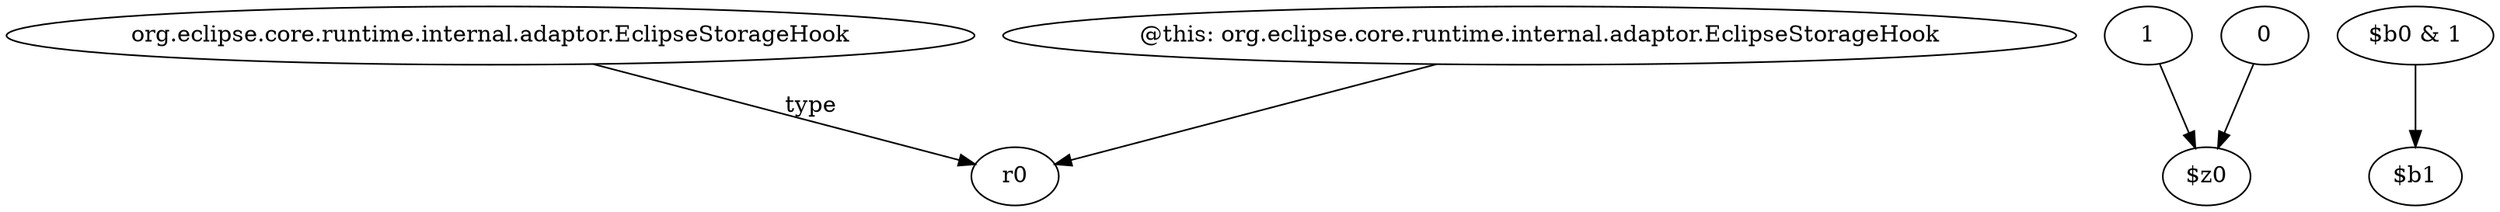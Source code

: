 digraph g {
0[label="org.eclipse.core.runtime.internal.adaptor.EclipseStorageHook"]
1[label="r0"]
0->1[label="type"]
2[label="1"]
3[label="$z0"]
2->3[label=""]
4[label="0"]
4->3[label=""]
5[label="$b0 & 1"]
6[label="$b1"]
5->6[label=""]
7[label="@this: org.eclipse.core.runtime.internal.adaptor.EclipseStorageHook"]
7->1[label=""]
}